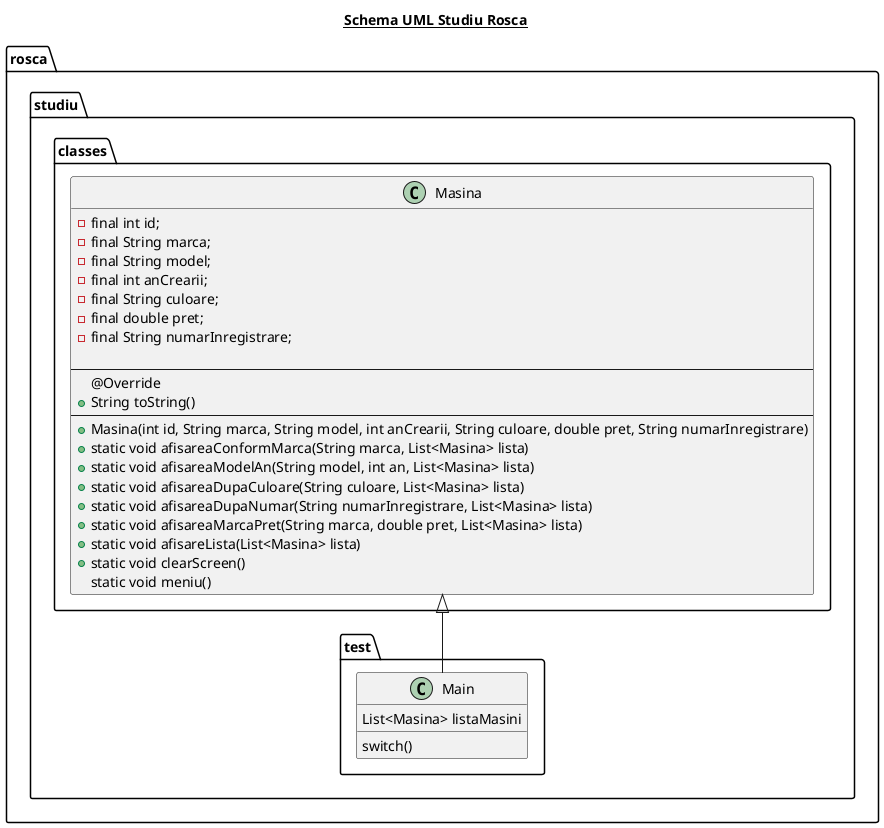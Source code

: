 @startuml

title __Schema UML Studiu Rosca__

    namespace rosca.studiu.classes {
        class Masina {
            - final int id;
            - final String marca;
            - final String model;
            - final int anCrearii;
            - final String culoare;
            - final double pret;
            - final String numarInregistrare;

            --
            @Override
            +String toString()
            --
            +Masina(int id, String marca, String model, int anCrearii, String culoare, double pret, String numarInregistrare)
            +static void afisareaConformMarca(String marca, List<Masina> lista)
            +static void afisareaModelAn(String model, int an, List<Masina> lista)
            +static void afisareaDupaCuloare(String culoare, List<Masina> lista)
            +static void afisareaDupaNumar(String numarInregistrare, List<Masina> lista)
            +static void afisareaMarcaPret(String marca, double pret, List<Masina> lista)
            +static void afisareLista(List<Masina> lista)
            +static void clearScreen()
            static void meniu()
        }
    }

    namespace rosca.studiu.test {
        class Main {
            List<Masina> listaMasini
            switch()
        }
    }

    rosca.studiu.test.Main --up|> rosca.studiu.classes.Masina
@enduml